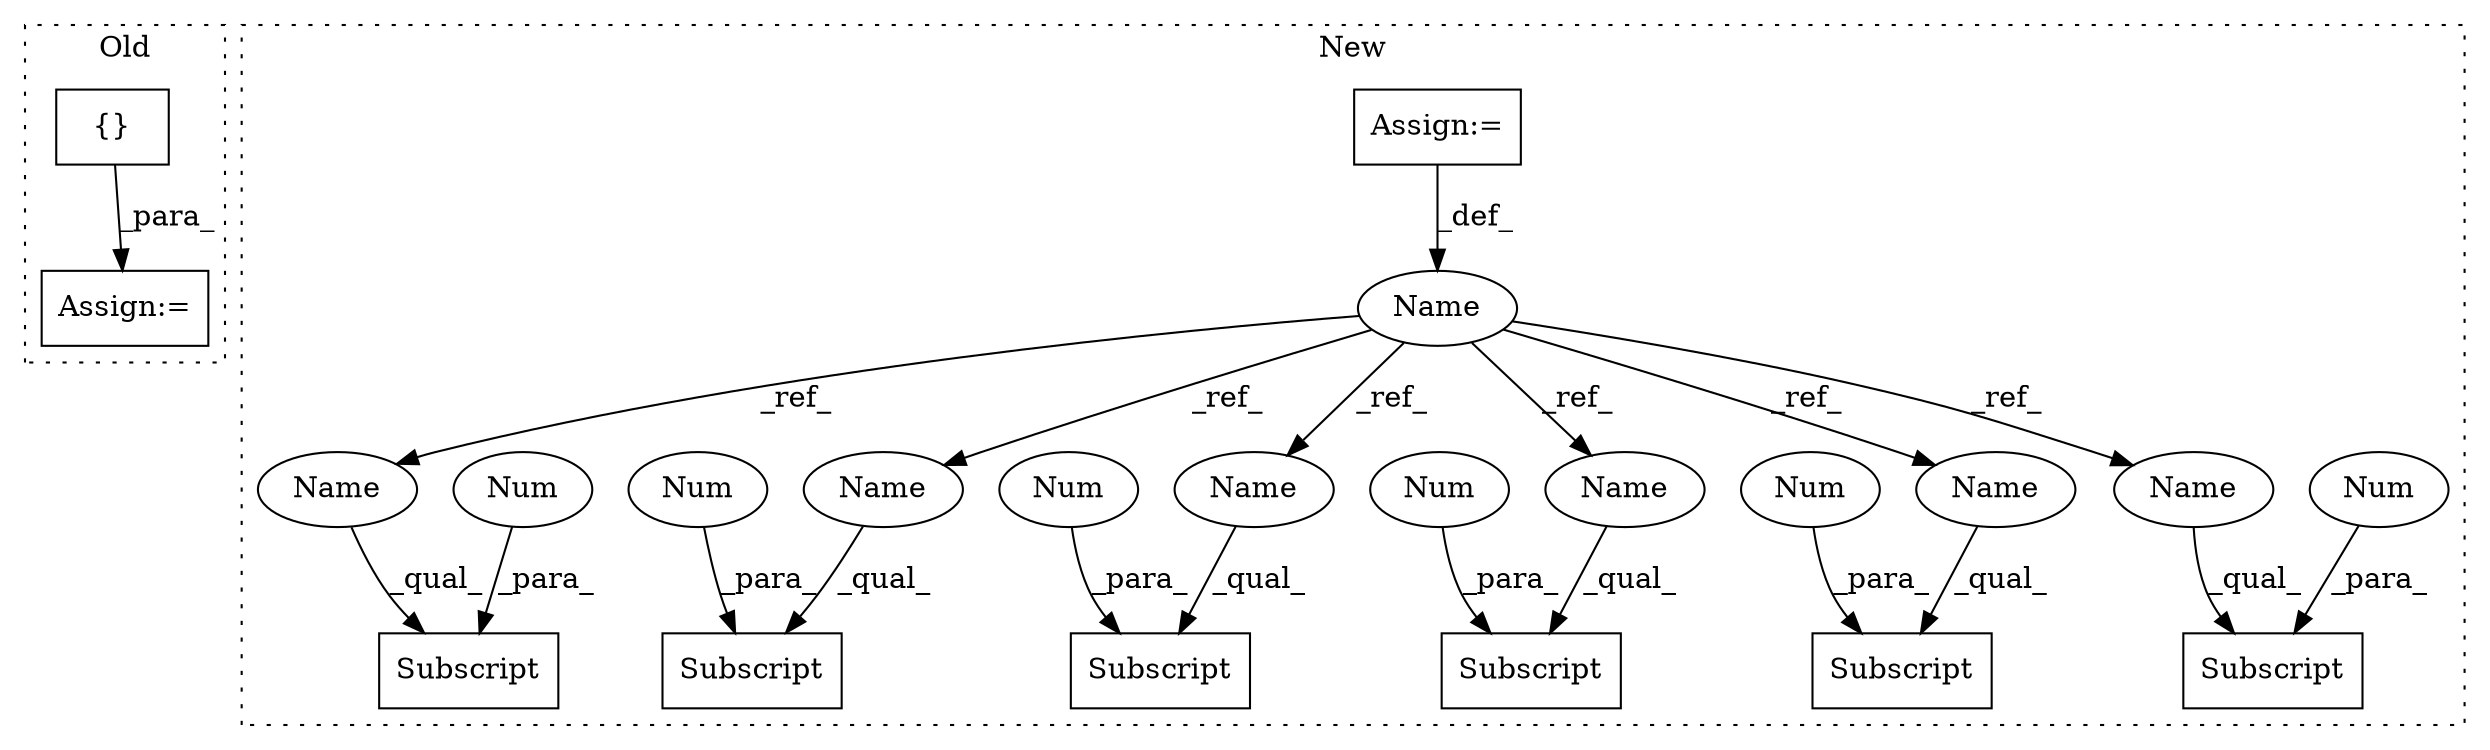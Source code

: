 digraph G {
subgraph cluster0 {
1 [label="{}" a="95" s="1205,1307" l="14,10" shape="box"];
4 [label="Assign:=" a="68" s="1464" l="3" shape="box"];
label = "Old";
style="dotted";
}
subgraph cluster1 {
2 [label="Subscript" a="63" s="1945,0" l="21,0" shape="box"];
3 [label="Num" a="76" s="1964" l="1" shape="ellipse"];
5 [label="Name" a="87" s="579" l="18" shape="ellipse"];
6 [label="Subscript" a="63" s="1704,0" l="21,0" shape="box"];
7 [label="Num" a="76" s="1723" l="1" shape="ellipse"];
8 [label="Assign:=" a="68" s="597" l="3" shape="box"];
9 [label="Subscript" a="63" s="1472,0" l="21,0" shape="box"];
10 [label="Num" a="76" s="1491" l="1" shape="ellipse"];
11 [label="Subscript" a="63" s="1495,0" l="21,0" shape="box"];
12 [label="Num" a="76" s="1514" l="1" shape="ellipse"];
13 [label="Subscript" a="63" s="1395,0" l="21,0" shape="box"];
14 [label="Num" a="76" s="1414" l="1" shape="ellipse"];
15 [label="Subscript" a="63" s="1545,0" l="21,0" shape="box"];
16 [label="Num" a="76" s="1564" l="1" shape="ellipse"];
17 [label="Name" a="87" s="1545" l="18" shape="ellipse"];
18 [label="Name" a="87" s="1495" l="18" shape="ellipse"];
19 [label="Name" a="87" s="1472" l="18" shape="ellipse"];
20 [label="Name" a="87" s="1395" l="18" shape="ellipse"];
21 [label="Name" a="87" s="1704" l="18" shape="ellipse"];
22 [label="Name" a="87" s="1945" l="18" shape="ellipse"];
label = "New";
style="dotted";
}
1 -> 4 [label="_para_"];
3 -> 2 [label="_para_"];
5 -> 18 [label="_ref_"];
5 -> 17 [label="_ref_"];
5 -> 19 [label="_ref_"];
5 -> 21 [label="_ref_"];
5 -> 22 [label="_ref_"];
5 -> 20 [label="_ref_"];
7 -> 6 [label="_para_"];
8 -> 5 [label="_def_"];
10 -> 9 [label="_para_"];
12 -> 11 [label="_para_"];
14 -> 13 [label="_para_"];
16 -> 15 [label="_para_"];
17 -> 15 [label="_qual_"];
18 -> 11 [label="_qual_"];
19 -> 9 [label="_qual_"];
20 -> 13 [label="_qual_"];
21 -> 6 [label="_qual_"];
22 -> 2 [label="_qual_"];
}